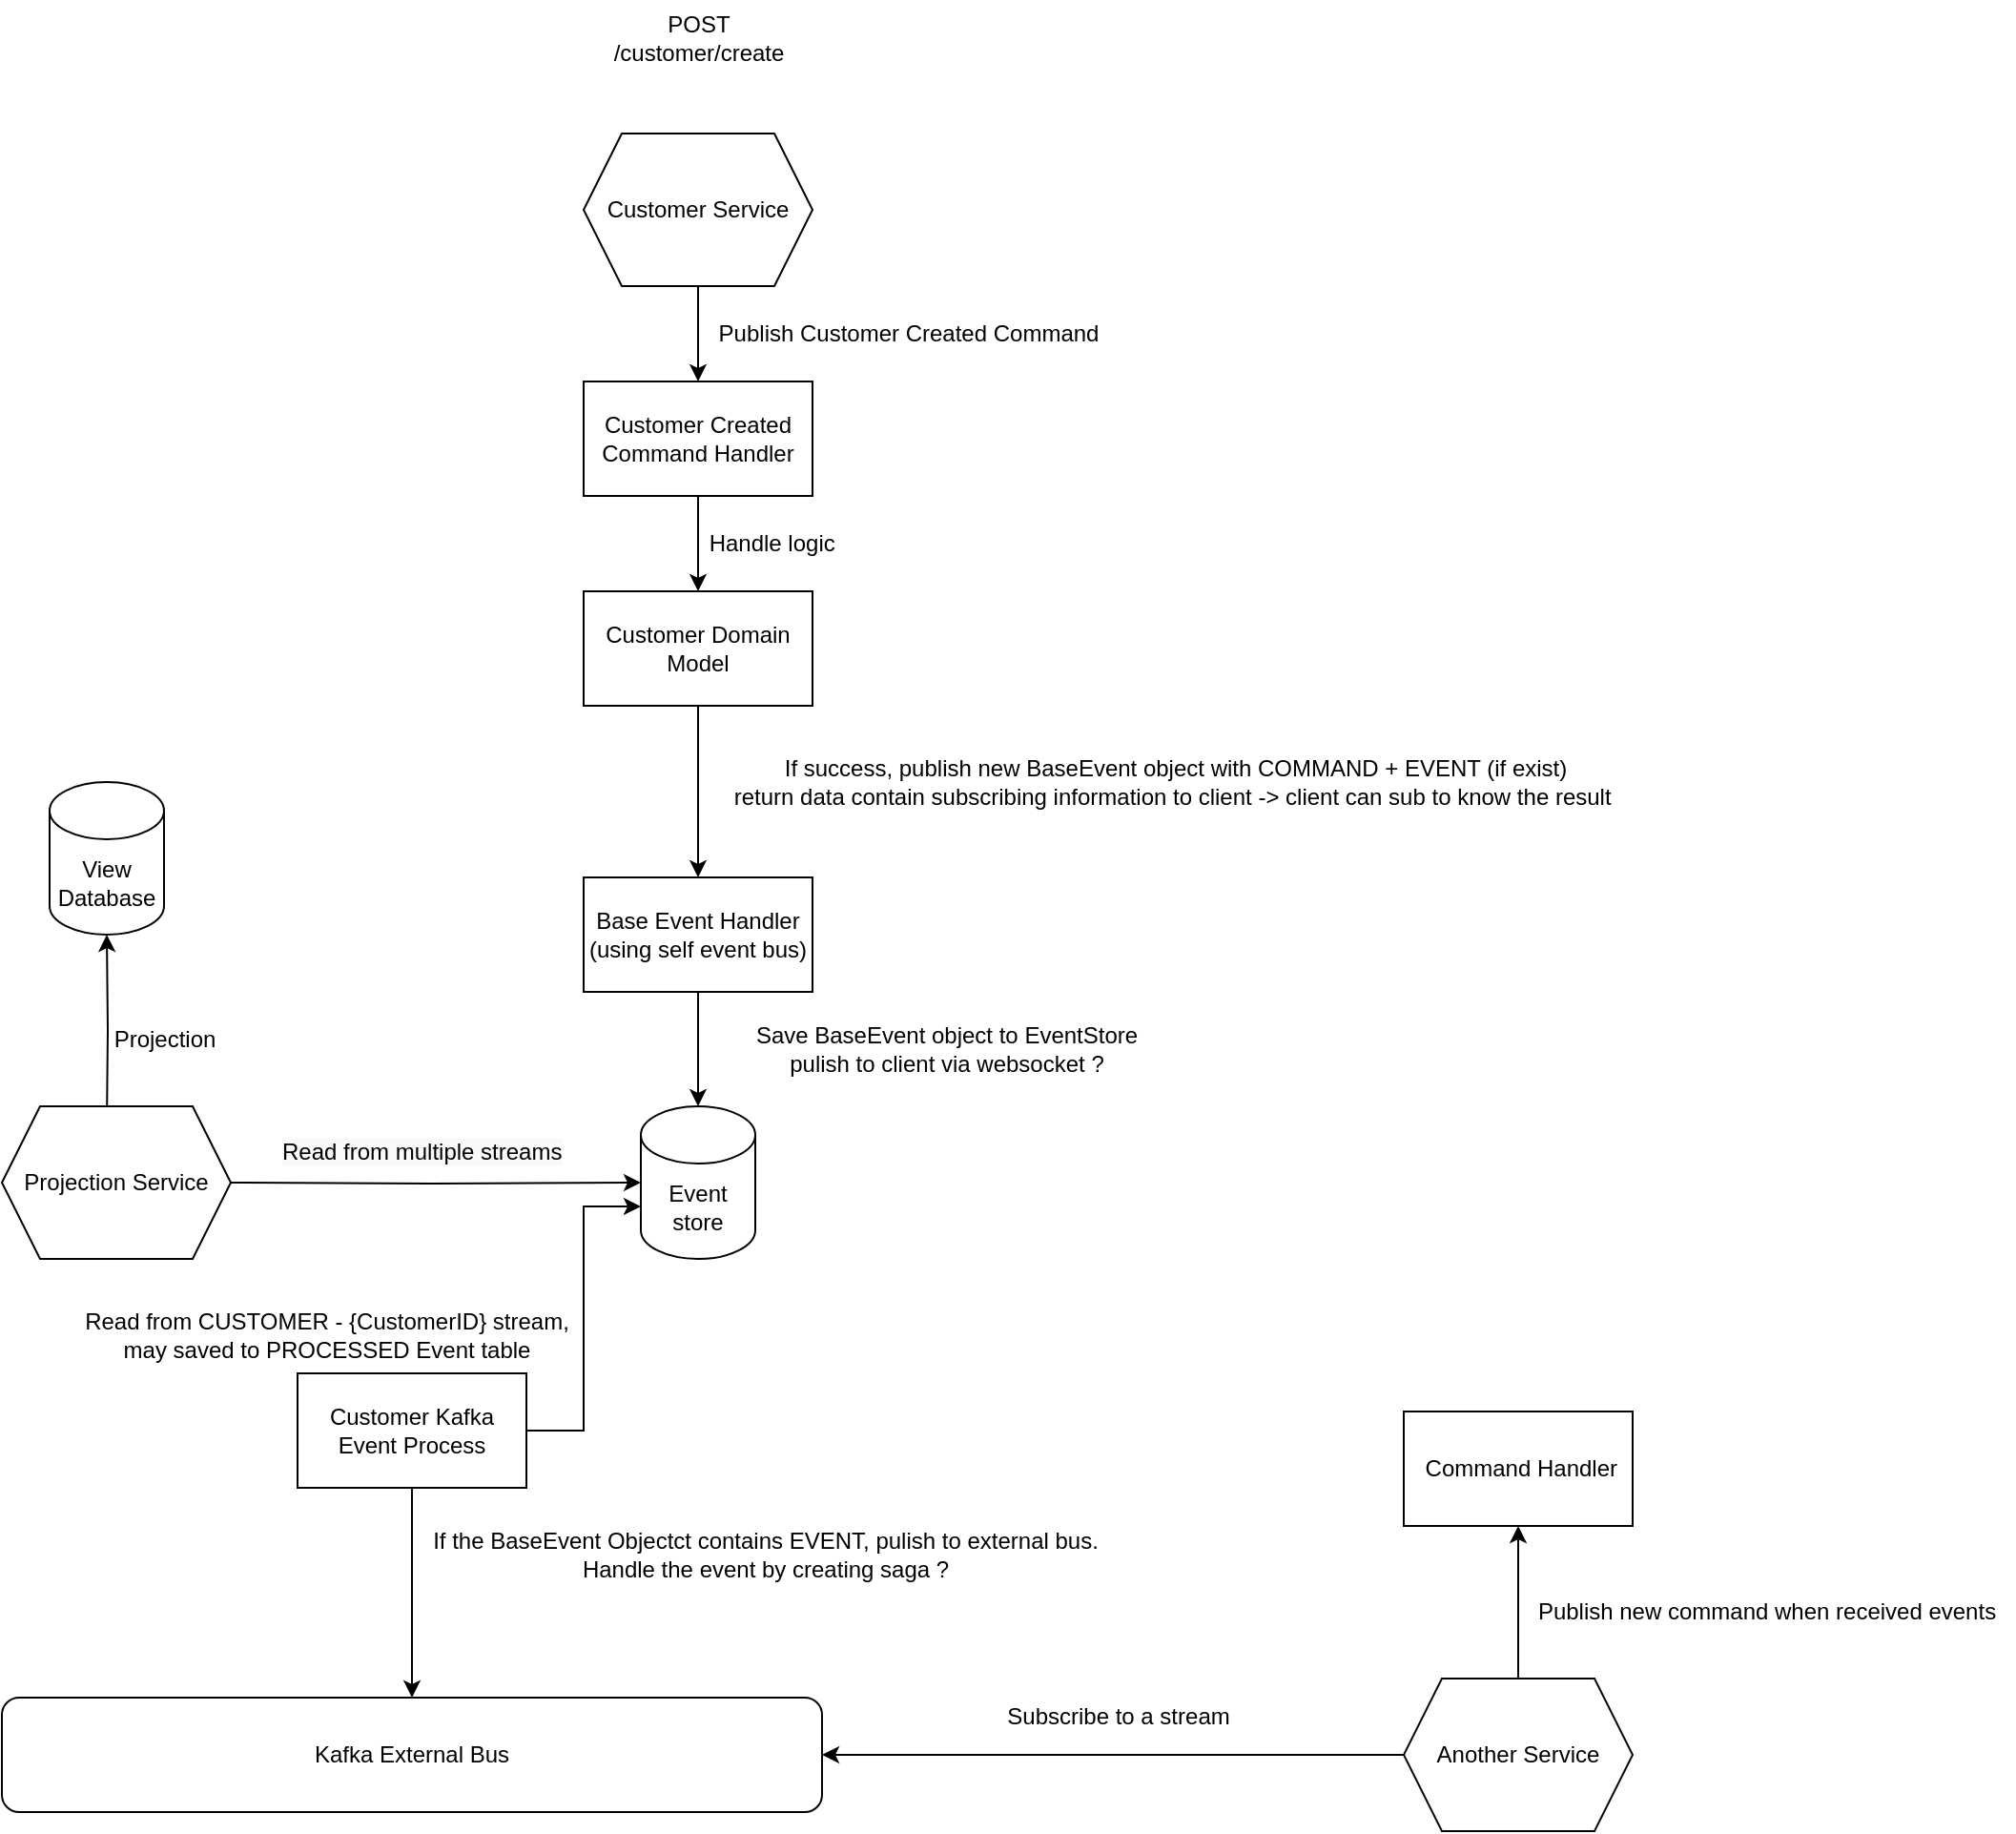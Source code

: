 <mxfile version="20.6.0" type="github">
  <diagram id="_8eEa0qsbk19TSsNcdSm" name="Page-1">
    <mxGraphModel dx="1350" dy="773" grid="1" gridSize="10" guides="1" tooltips="1" connect="1" arrows="1" fold="1" page="1" pageScale="1" pageWidth="850" pageHeight="1100" math="0" shadow="0">
      <root>
        <mxCell id="0" />
        <mxCell id="1" parent="0" />
        <mxCell id="WgdXBQ2NTK56fjWeRyxT-13" style="edgeStyle=orthogonalEdgeStyle;rounded=0;orthogonalLoop=1;jettySize=auto;html=1;entryX=0.5;entryY=0;entryDx=0;entryDy=0;" parent="1" source="WgdXBQ2NTK56fjWeRyxT-1" target="WgdXBQ2NTK56fjWeRyxT-6" edge="1">
          <mxGeometry relative="1" as="geometry" />
        </mxCell>
        <mxCell id="WgdXBQ2NTK56fjWeRyxT-1" value="Customer Service" style="shape=hexagon;perimeter=hexagonPerimeter2;whiteSpace=wrap;html=1;fixedSize=1;" parent="1" vertex="1">
          <mxGeometry x="360" y="160" width="120" height="80" as="geometry" />
        </mxCell>
        <mxCell id="WgdXBQ2NTK56fjWeRyxT-3" value="POST&lt;br&gt;/customer/create" style="text;html=1;align=center;verticalAlign=middle;resizable=0;points=[];autosize=1;strokeColor=none;fillColor=none;" parent="1" vertex="1">
          <mxGeometry x="365" y="90" width="110" height="40" as="geometry" />
        </mxCell>
        <mxCell id="WgdXBQ2NTK56fjWeRyxT-4" value="Publish Customer Created Command" style="text;html=1;align=center;verticalAlign=middle;resizable=0;points=[];autosize=1;strokeColor=none;fillColor=none;" parent="1" vertex="1">
          <mxGeometry x="420" y="250" width="220" height="30" as="geometry" />
        </mxCell>
        <mxCell id="WgdXBQ2NTK56fjWeRyxT-11" style="edgeStyle=orthogonalEdgeStyle;rounded=0;orthogonalLoop=1;jettySize=auto;html=1;entryX=0.5;entryY=0;entryDx=0;entryDy=0;" parent="1" source="WgdXBQ2NTK56fjWeRyxT-6" target="WgdXBQ2NTK56fjWeRyxT-10" edge="1">
          <mxGeometry relative="1" as="geometry" />
        </mxCell>
        <mxCell id="WgdXBQ2NTK56fjWeRyxT-6" value="Customer Created Command Handler" style="rounded=0;whiteSpace=wrap;html=1;" parent="1" vertex="1">
          <mxGeometry x="360" y="290" width="120" height="60" as="geometry" />
        </mxCell>
        <mxCell id="WgdXBQ2NTK56fjWeRyxT-16" style="edgeStyle=orthogonalEdgeStyle;rounded=0;orthogonalLoop=1;jettySize=auto;html=1;" parent="1" source="WgdXBQ2NTK56fjWeRyxT-8" target="WgdXBQ2NTK56fjWeRyxT-9" edge="1">
          <mxGeometry relative="1" as="geometry" />
        </mxCell>
        <mxCell id="WgdXBQ2NTK56fjWeRyxT-8" value="Base Event Handler&lt;br&gt;(using self event bus)" style="whiteSpace=wrap;html=1;" parent="1" vertex="1">
          <mxGeometry x="360" y="550" width="120" height="60" as="geometry" />
        </mxCell>
        <mxCell id="WgdXBQ2NTK56fjWeRyxT-9" value="Event store" style="shape=cylinder3;whiteSpace=wrap;html=1;boundedLbl=1;backgroundOutline=1;size=15;" parent="1" vertex="1">
          <mxGeometry x="390" y="670" width="60" height="80" as="geometry" />
        </mxCell>
        <mxCell id="WgdXBQ2NTK56fjWeRyxT-14" style="edgeStyle=orthogonalEdgeStyle;rounded=0;orthogonalLoop=1;jettySize=auto;html=1;" parent="1" source="WgdXBQ2NTK56fjWeRyxT-10" target="WgdXBQ2NTK56fjWeRyxT-8" edge="1">
          <mxGeometry relative="1" as="geometry" />
        </mxCell>
        <mxCell id="WgdXBQ2NTK56fjWeRyxT-10" value="Customer Domain Model" style="rounded=0;whiteSpace=wrap;html=1;" parent="1" vertex="1">
          <mxGeometry x="360" y="400" width="120" height="60" as="geometry" />
        </mxCell>
        <mxCell id="WgdXBQ2NTK56fjWeRyxT-12" value="Handle logic&amp;nbsp;" style="text;html=1;align=center;verticalAlign=middle;resizable=0;points=[];autosize=1;strokeColor=none;fillColor=none;" parent="1" vertex="1">
          <mxGeometry x="415" y="360" width="90" height="30" as="geometry" />
        </mxCell>
        <mxCell id="WgdXBQ2NTK56fjWeRyxT-15" value="If success, publish new BaseEvent object with COMMAND + EVENT (if exist)&lt;br&gt;return data contain subscribing information to client -&amp;gt; client can sub to know the result&amp;nbsp;" style="text;html=1;align=center;verticalAlign=middle;resizable=0;points=[];autosize=1;strokeColor=none;fillColor=none;" parent="1" vertex="1">
          <mxGeometry x="425" y="480" width="490" height="40" as="geometry" />
        </mxCell>
        <mxCell id="WgdXBQ2NTK56fjWeRyxT-17" value="Save BaseEvent object to EventStore&lt;br&gt;pulish to client via websocket ?" style="text;html=1;align=center;verticalAlign=middle;resizable=0;points=[];autosize=1;strokeColor=none;fillColor=none;" parent="1" vertex="1">
          <mxGeometry x="440" y="620" width="220" height="40" as="geometry" />
        </mxCell>
        <mxCell id="WgdXBQ2NTK56fjWeRyxT-21" style="edgeStyle=orthogonalEdgeStyle;rounded=0;orthogonalLoop=1;jettySize=auto;html=1;entryX=0;entryY=0;entryDx=0;entryDy=52.5;entryPerimeter=0;" parent="1" source="WgdXBQ2NTK56fjWeRyxT-19" target="WgdXBQ2NTK56fjWeRyxT-9" edge="1">
          <mxGeometry relative="1" as="geometry" />
        </mxCell>
        <mxCell id="WgdXBQ2NTK56fjWeRyxT-24" style="edgeStyle=orthogonalEdgeStyle;rounded=0;orthogonalLoop=1;jettySize=auto;html=1;entryX=0.5;entryY=0;entryDx=0;entryDy=0;" parent="1" source="WgdXBQ2NTK56fjWeRyxT-19" target="WgdXBQ2NTK56fjWeRyxT-23" edge="1">
          <mxGeometry relative="1" as="geometry" />
        </mxCell>
        <mxCell id="WgdXBQ2NTK56fjWeRyxT-19" value="Customer Kafka Event Process" style="rounded=0;whiteSpace=wrap;html=1;" parent="1" vertex="1">
          <mxGeometry x="210" y="810" width="120" height="60" as="geometry" />
        </mxCell>
        <mxCell id="WgdXBQ2NTK56fjWeRyxT-22" value="Read from CUSTOMER - {CustomerID} stream,&lt;br&gt;may saved to PROCESSED Event table" style="text;html=1;align=center;verticalAlign=middle;resizable=0;points=[];autosize=1;strokeColor=none;fillColor=none;" parent="1" vertex="1">
          <mxGeometry x="85" y="770" width="280" height="40" as="geometry" />
        </mxCell>
        <mxCell id="WgdXBQ2NTK56fjWeRyxT-23" value="Kafka External Bus" style="rounded=1;whiteSpace=wrap;html=1;" parent="1" vertex="1">
          <mxGeometry x="55" y="980" width="430" height="60" as="geometry" />
        </mxCell>
        <mxCell id="WgdXBQ2NTK56fjWeRyxT-25" value="If the BaseEvent Objectct contains EVENT, pulish to external bus.&lt;br&gt;Handle the event by creating saga ?" style="text;html=1;align=center;verticalAlign=middle;resizable=0;points=[];autosize=1;strokeColor=none;fillColor=none;" parent="1" vertex="1">
          <mxGeometry x="270" y="885" width="370" height="40" as="geometry" />
        </mxCell>
        <mxCell id="WgdXBQ2NTK56fjWeRyxT-28" style="edgeStyle=orthogonalEdgeStyle;rounded=0;orthogonalLoop=1;jettySize=auto;html=1;" parent="1" source="WgdXBQ2NTK56fjWeRyxT-26" target="WgdXBQ2NTK56fjWeRyxT-23" edge="1">
          <mxGeometry relative="1" as="geometry" />
        </mxCell>
        <mxCell id="WgdXBQ2NTK56fjWeRyxT-38" style="edgeStyle=orthogonalEdgeStyle;rounded=0;orthogonalLoop=1;jettySize=auto;html=1;entryX=0.5;entryY=1;entryDx=0;entryDy=0;" parent="1" source="WgdXBQ2NTK56fjWeRyxT-26" target="WgdXBQ2NTK56fjWeRyxT-37" edge="1">
          <mxGeometry relative="1" as="geometry" />
        </mxCell>
        <mxCell id="WgdXBQ2NTK56fjWeRyxT-26" value="Another Service" style="shape=hexagon;perimeter=hexagonPerimeter2;whiteSpace=wrap;html=1;fixedSize=1;" parent="1" vertex="1">
          <mxGeometry x="790" y="970" width="120" height="80" as="geometry" />
        </mxCell>
        <mxCell id="WgdXBQ2NTK56fjWeRyxT-29" value="Subscribe to a stream" style="text;html=1;align=center;verticalAlign=middle;resizable=0;points=[];autosize=1;strokeColor=none;fillColor=none;" parent="1" vertex="1">
          <mxGeometry x="570" y="975" width="140" height="30" as="geometry" />
        </mxCell>
        <mxCell id="WgdXBQ2NTK56fjWeRyxT-31" style="edgeStyle=orthogonalEdgeStyle;rounded=0;orthogonalLoop=1;jettySize=auto;html=1;entryX=0;entryY=0.5;entryDx=0;entryDy=0;entryPerimeter=0;" parent="1" target="WgdXBQ2NTK56fjWeRyxT-9" edge="1">
          <mxGeometry relative="1" as="geometry">
            <mxPoint x="170" y="710" as="sourcePoint" />
          </mxGeometry>
        </mxCell>
        <mxCell id="WgdXBQ2NTK56fjWeRyxT-34" style="edgeStyle=orthogonalEdgeStyle;rounded=0;orthogonalLoop=1;jettySize=auto;html=1;entryX=0.5;entryY=1;entryDx=0;entryDy=0;entryPerimeter=0;" parent="1" target="WgdXBQ2NTK56fjWeRyxT-33" edge="1">
          <mxGeometry relative="1" as="geometry">
            <mxPoint x="110" y="680" as="sourcePoint" />
          </mxGeometry>
        </mxCell>
        <mxCell id="WgdXBQ2NTK56fjWeRyxT-32" value="&lt;span style=&quot;color: rgb(0, 0, 0); font-family: Helvetica; font-size: 12px; font-style: normal; font-variant-ligatures: normal; font-variant-caps: normal; font-weight: 400; letter-spacing: normal; orphans: 2; text-align: center; text-indent: 0px; text-transform: none; widows: 2; word-spacing: 0px; -webkit-text-stroke-width: 0px; background-color: rgb(248, 249, 250); text-decoration-thickness: initial; text-decoration-style: initial; text-decoration-color: initial; float: none; display: inline !important;&quot;&gt;Read from multiple streams&lt;/span&gt;" style="text;whiteSpace=wrap;html=1;" parent="1" vertex="1">
          <mxGeometry x="200" y="680" width="180" height="40" as="geometry" />
        </mxCell>
        <mxCell id="WgdXBQ2NTK56fjWeRyxT-33" value="View Database" style="shape=cylinder3;whiteSpace=wrap;html=1;boundedLbl=1;backgroundOutline=1;size=15;" parent="1" vertex="1">
          <mxGeometry x="80" y="500" width="60" height="80" as="geometry" />
        </mxCell>
        <mxCell id="WgdXBQ2NTK56fjWeRyxT-35" value="Projection" style="text;html=1;align=center;verticalAlign=middle;resizable=0;points=[];autosize=1;strokeColor=none;fillColor=none;" parent="1" vertex="1">
          <mxGeometry x="100" y="620" width="80" height="30" as="geometry" />
        </mxCell>
        <mxCell id="WgdXBQ2NTK56fjWeRyxT-37" value="&amp;nbsp;Command Handler" style="rounded=0;whiteSpace=wrap;html=1;" parent="1" vertex="1">
          <mxGeometry x="790" y="830" width="120" height="60" as="geometry" />
        </mxCell>
        <mxCell id="WgdXBQ2NTK56fjWeRyxT-39" value="Publish new command when received events" style="text;html=1;align=center;verticalAlign=middle;resizable=0;points=[];autosize=1;strokeColor=none;fillColor=none;" parent="1" vertex="1">
          <mxGeometry x="850" y="920" width="260" height="30" as="geometry" />
        </mxCell>
        <mxCell id="WgdXBQ2NTK56fjWeRyxT-40" value="Projection Service" style="shape=hexagon;perimeter=hexagonPerimeter2;whiteSpace=wrap;html=1;fixedSize=1;" parent="1" vertex="1">
          <mxGeometry x="55" y="670" width="120" height="80" as="geometry" />
        </mxCell>
      </root>
    </mxGraphModel>
  </diagram>
</mxfile>
